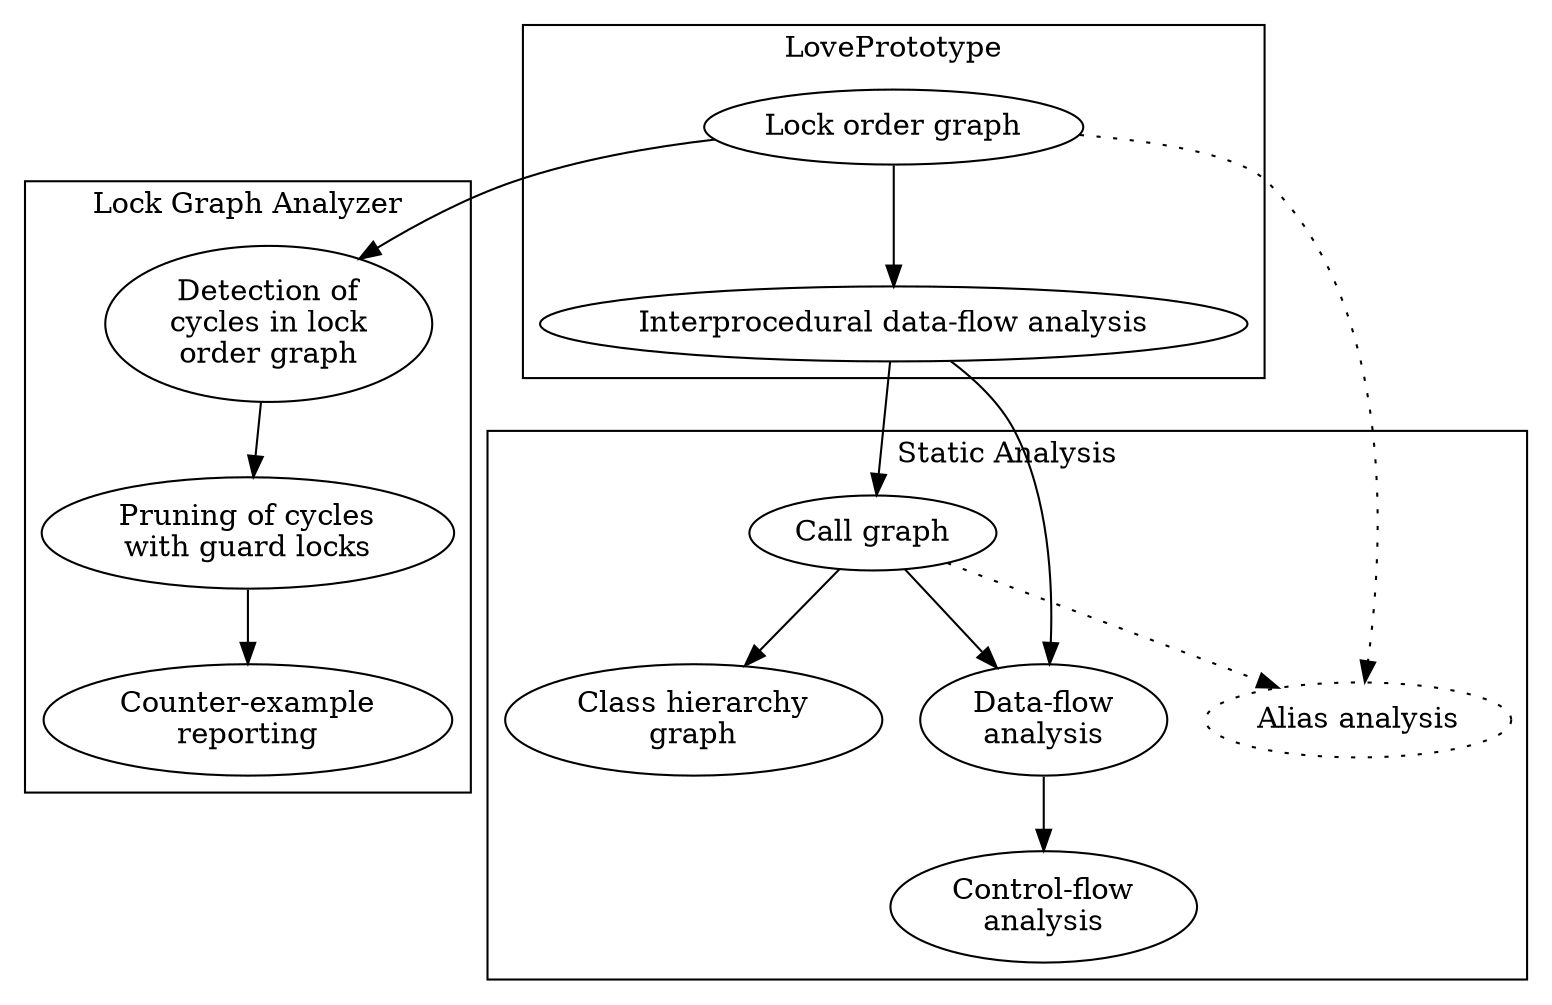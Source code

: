 digraph Architecture {
  subgraph cluster_StaticAnalysis {
    "Call graph" -> "Class hierarchy\ngraph"
    "Call graph" -> "Data-flow\nanalysis"
    "Call graph" -> "Alias analysis" [style=dotted]
    "Data-flow\nanalysis" -> "Control-flow\nanalysis"
    "Alias analysis" [style=dotted]
    label="Static Analysis"
  }
  subgraph cluster_LovePrototype {
    "Lock order graph" -> "Interprocedural data-flow analysis"
    label="LovePrototype"
  }
  subgraph cluster_LockGraphAnalyzer {
    "Detection of\ncycles in lock\norder graph" -> "Pruning of cycles\nwith guard locks"
    "Pruning of cycles\nwith guard locks" -> "Counter-example\nreporting"
    label="Lock Graph Analyzer"
  }
  "Interprocedural data-flow analysis" -> "Call graph"
  "Interprocedural data-flow analysis" -> "Data-flow\nanalysis"
  "Lock order graph" -> "Detection of\ncycles in lock\norder graph"
  "Lock order graph" -> "Alias analysis" [style=dotted]
}
